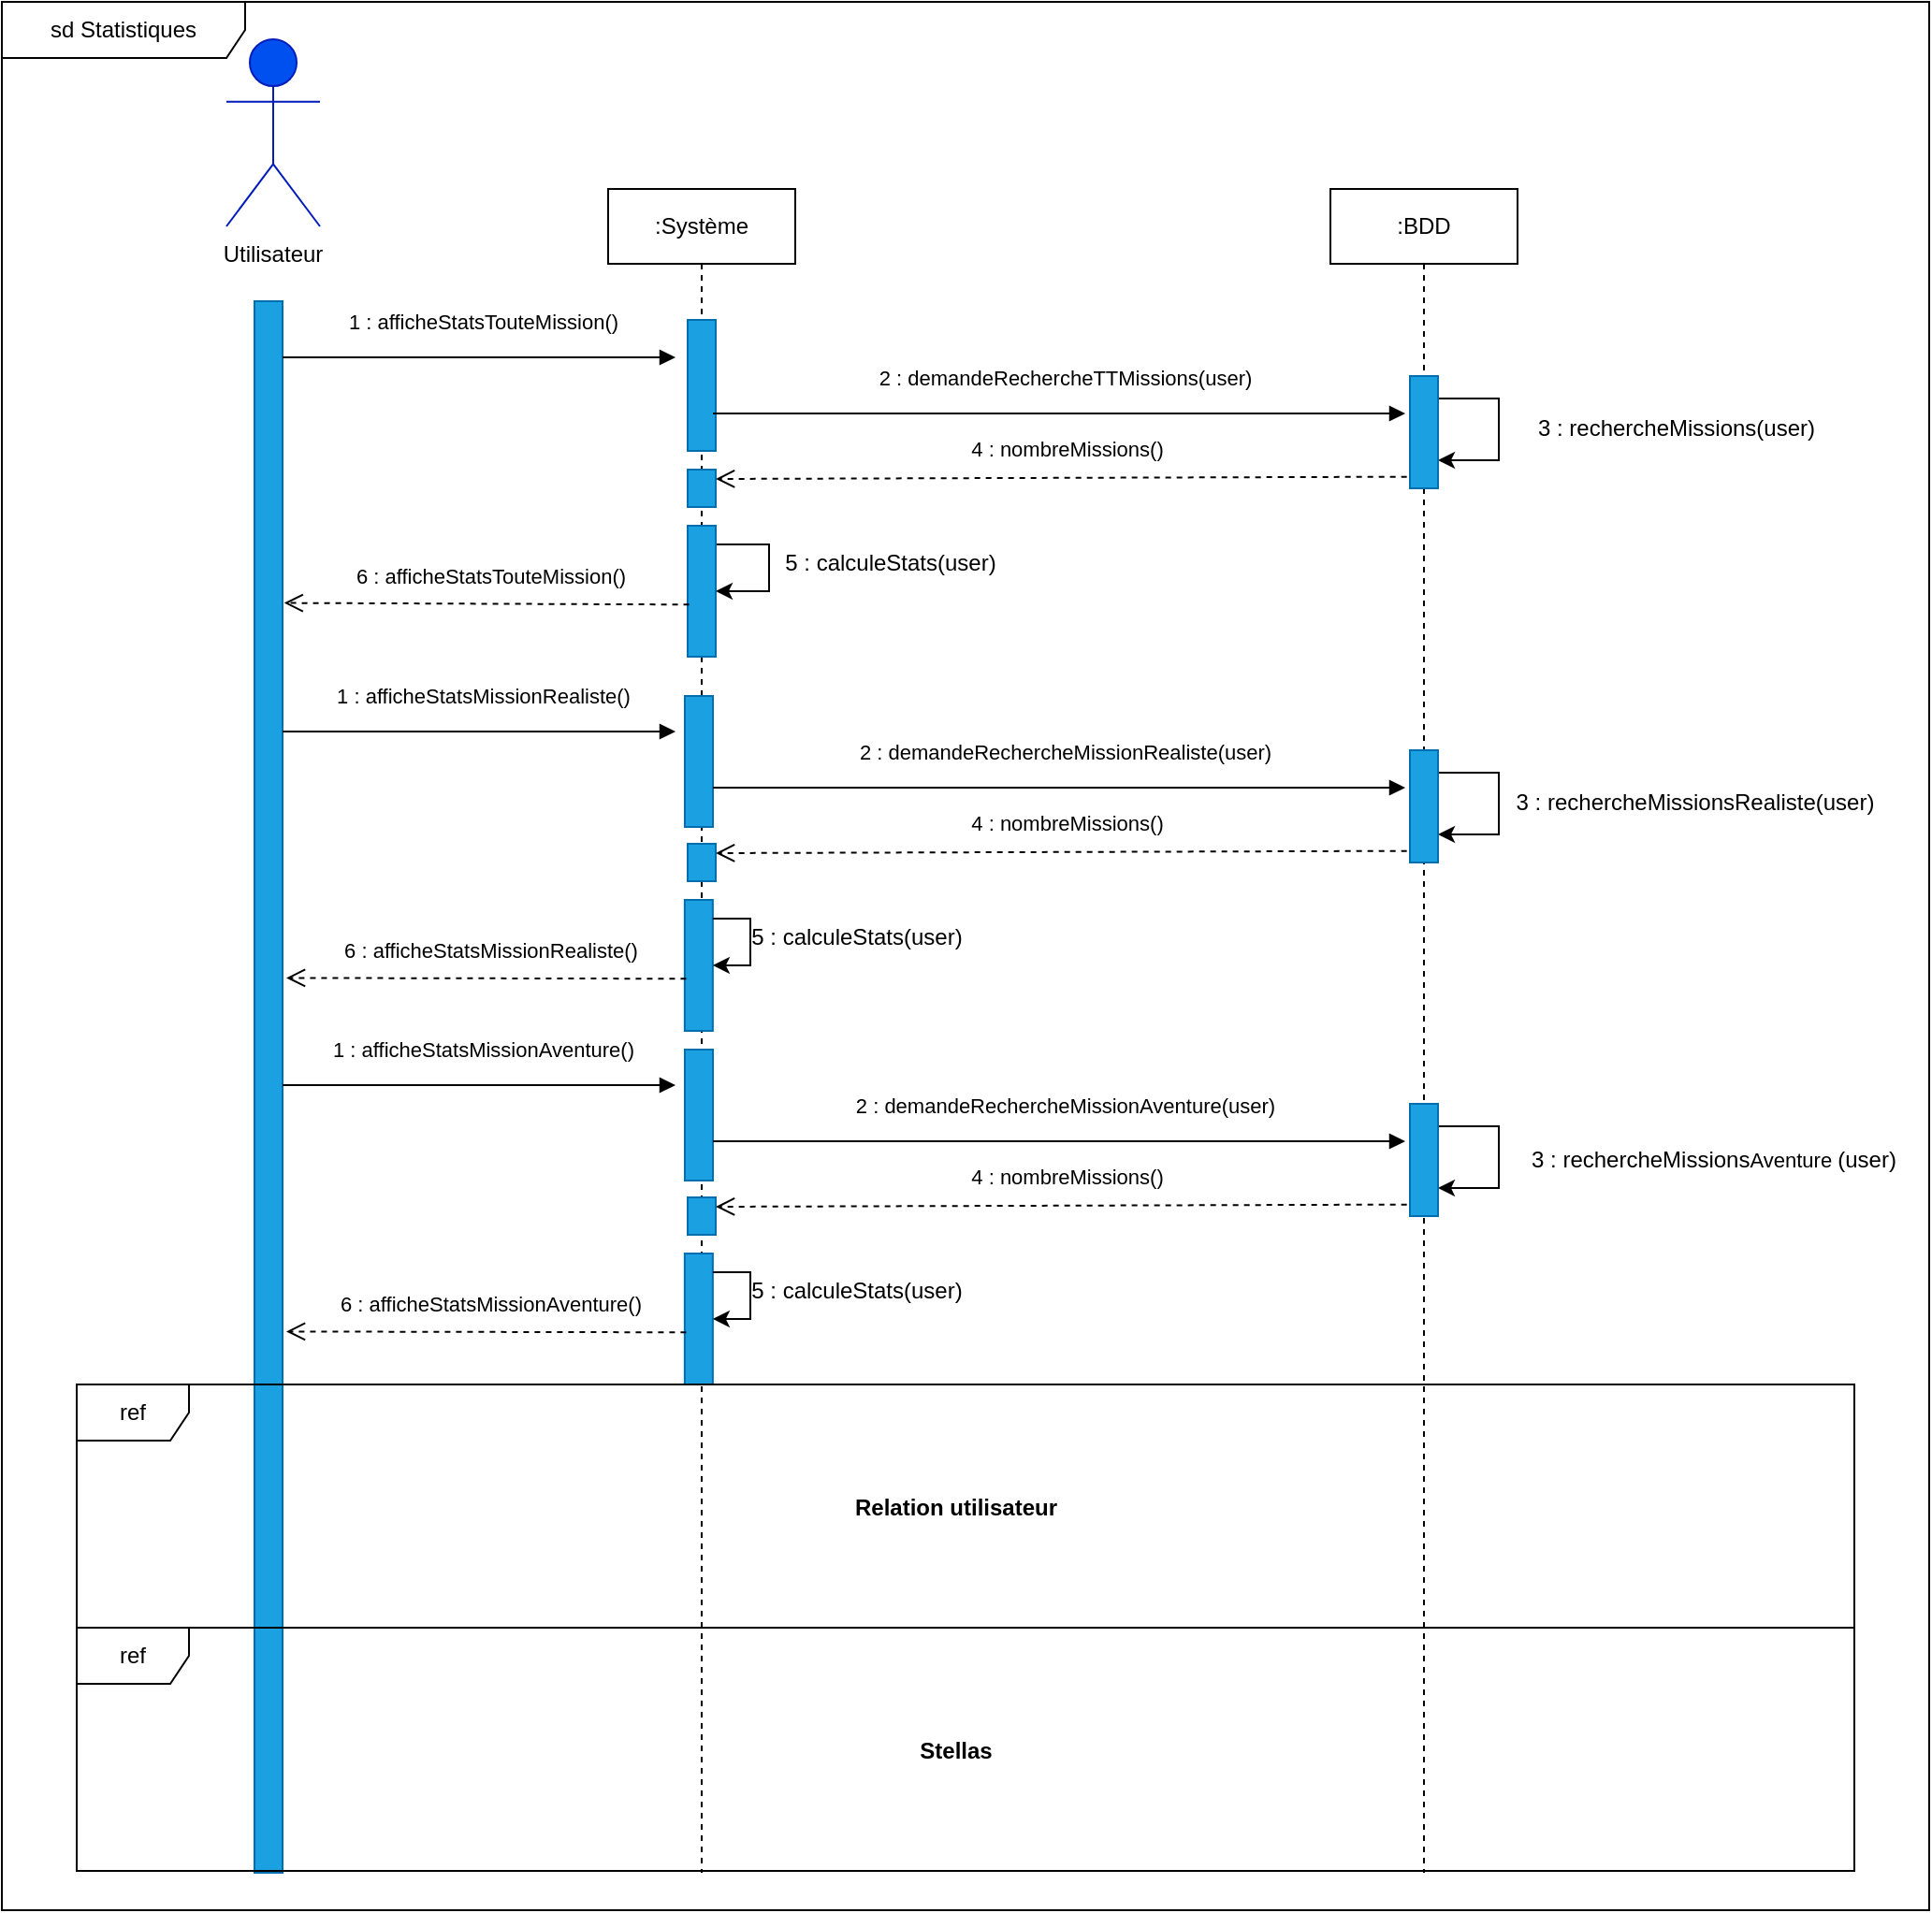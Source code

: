 <mxfile version="20.6.0" type="device"><diagram id="M-pu-cOKjHEZvPsEpOY4" name="Page-1"><mxGraphModel dx="2500" dy="867" grid="1" gridSize="10" guides="1" tooltips="1" connect="1" arrows="1" fold="1" page="1" pageScale="1" pageWidth="827" pageHeight="1169" math="0" shadow="0"><root><mxCell id="0"/><mxCell id="1" parent="0"/><mxCell id="OMeM30PVV8WrVPDrTTRZ-1" value="&lt;b&gt;Utilisateur&lt;/b&gt;" style="shape=umlActor;verticalLabelPosition=bottom;verticalAlign=top;html=1;fillColor=#0050ef;fontColor=#ffffff;strokeColor=#001DBC;" vertex="1" parent="1"><mxGeometry x="110" y="190" width="50" height="100" as="geometry"/></mxCell><mxCell id="OMeM30PVV8WrVPDrTTRZ-2" value="Utilisateur" style="text;html=1;strokeColor=none;fillColor=none;align=center;verticalAlign=middle;whiteSpace=wrap;rounded=0;" vertex="1" parent="1"><mxGeometry x="105" y="290" width="60" height="30" as="geometry"/></mxCell><mxCell id="OMeM30PVV8WrVPDrTTRZ-3" value=":Système" style="shape=umlLifeline;perimeter=lifelinePerimeter;whiteSpace=wrap;html=1;container=1;collapsible=0;recursiveResize=0;outlineConnect=0;" vertex="1" parent="1"><mxGeometry x="314" y="270" width="100" height="900" as="geometry"/></mxCell><mxCell id="OMeM30PVV8WrVPDrTTRZ-4" value="" style="rounded=0;whiteSpace=wrap;html=1;fillColor=#1ba1e2;fontColor=#ffffff;strokeColor=#006EAF;" vertex="1" parent="OMeM30PVV8WrVPDrTTRZ-3"><mxGeometry x="42.5" y="180" width="15" height="70" as="geometry"/></mxCell><mxCell id="OMeM30PVV8WrVPDrTTRZ-5" value="" style="rounded=0;whiteSpace=wrap;html=1;fillColor=#1ba1e2;fontColor=#ffffff;strokeColor=#006EAF;" vertex="1" parent="OMeM30PVV8WrVPDrTTRZ-3"><mxGeometry x="42.5" y="150" width="15" height="20" as="geometry"/></mxCell><mxCell id="OMeM30PVV8WrVPDrTTRZ-21" style="edgeStyle=orthogonalEdgeStyle;rounded=0;orthogonalLoop=1;jettySize=auto;html=1;entryX=1;entryY=0.5;entryDx=0;entryDy=0;" edge="1" parent="OMeM30PVV8WrVPDrTTRZ-3" target="OMeM30PVV8WrVPDrTTRZ-4"><mxGeometry relative="1" as="geometry"><mxPoint x="58" y="190" as="sourcePoint"/><Array as="points"><mxPoint x="58" y="190"/><mxPoint x="86" y="190"/><mxPoint x="86" y="215"/></Array></mxGeometry></mxCell><mxCell id="OMeM30PVV8WrVPDrTTRZ-47" value="" style="rounded=0;whiteSpace=wrap;html=1;fillColor=#1ba1e2;fontColor=#ffffff;strokeColor=#006EAF;" vertex="1" parent="OMeM30PVV8WrVPDrTTRZ-3"><mxGeometry x="42.5" y="350" width="15" height="20" as="geometry"/></mxCell><mxCell id="OMeM30PVV8WrVPDrTTRZ-54" value="" style="rounded=0;whiteSpace=wrap;html=1;fillColor=#1ba1e2;fontColor=#ffffff;strokeColor=#006EAF;" vertex="1" parent="OMeM30PVV8WrVPDrTTRZ-3"><mxGeometry x="41" y="271" width="15" height="70" as="geometry"/></mxCell><mxCell id="OMeM30PVV8WrVPDrTTRZ-55" value="" style="rounded=0;whiteSpace=wrap;html=1;fillColor=#1ba1e2;fontColor=#ffffff;strokeColor=#006EAF;" vertex="1" parent="OMeM30PVV8WrVPDrTTRZ-3"><mxGeometry x="40.93" y="380" width="15" height="70" as="geometry"/></mxCell><mxCell id="OMeM30PVV8WrVPDrTTRZ-59" style="edgeStyle=orthogonalEdgeStyle;rounded=0;orthogonalLoop=1;jettySize=auto;html=1;entryX=1;entryY=0.5;entryDx=0;entryDy=0;" edge="1" parent="OMeM30PVV8WrVPDrTTRZ-3" source="OMeM30PVV8WrVPDrTTRZ-55" target="OMeM30PVV8WrVPDrTTRZ-55"><mxGeometry relative="1" as="geometry"><Array as="points"><mxPoint x="76" y="390"/><mxPoint x="76" y="415"/></Array></mxGeometry></mxCell><mxCell id="OMeM30PVV8WrVPDrTTRZ-61" value="" style="rounded=0;whiteSpace=wrap;html=1;fillColor=#1ba1e2;fontColor=#ffffff;strokeColor=#006EAF;" vertex="1" parent="OMeM30PVV8WrVPDrTTRZ-3"><mxGeometry x="42.5" y="539" width="15" height="20" as="geometry"/></mxCell><mxCell id="OMeM30PVV8WrVPDrTTRZ-62" value="" style="rounded=0;whiteSpace=wrap;html=1;fillColor=#1ba1e2;fontColor=#ffffff;strokeColor=#006EAF;" vertex="1" parent="OMeM30PVV8WrVPDrTTRZ-3"><mxGeometry x="41" y="460" width="15" height="70" as="geometry"/></mxCell><mxCell id="OMeM30PVV8WrVPDrTTRZ-63" value="" style="rounded=0;whiteSpace=wrap;html=1;fillColor=#1ba1e2;fontColor=#ffffff;strokeColor=#006EAF;" vertex="1" parent="OMeM30PVV8WrVPDrTTRZ-3"><mxGeometry x="40.93" y="569" width="15" height="70" as="geometry"/></mxCell><mxCell id="OMeM30PVV8WrVPDrTTRZ-64" style="edgeStyle=orthogonalEdgeStyle;rounded=0;orthogonalLoop=1;jettySize=auto;html=1;entryX=1;entryY=0.5;entryDx=0;entryDy=0;" edge="1" source="OMeM30PVV8WrVPDrTTRZ-63" target="OMeM30PVV8WrVPDrTTRZ-63" parent="OMeM30PVV8WrVPDrTTRZ-3"><mxGeometry relative="1" as="geometry"><Array as="points"><mxPoint x="76" y="579"/><mxPoint x="76" y="604"/></Array></mxGeometry></mxCell><mxCell id="OMeM30PVV8WrVPDrTTRZ-6" value=":BDD" style="shape=umlLifeline;perimeter=lifelinePerimeter;whiteSpace=wrap;html=1;container=1;collapsible=0;recursiveResize=0;outlineConnect=0;" vertex="1" parent="1"><mxGeometry x="700" y="270" width="100" height="900" as="geometry"/></mxCell><mxCell id="OMeM30PVV8WrVPDrTTRZ-7" style="edgeStyle=orthogonalEdgeStyle;rounded=0;orthogonalLoop=1;jettySize=auto;html=1;exitX=1;exitY=0.25;exitDx=0;exitDy=0;entryX=1;entryY=0.75;entryDx=0;entryDy=0;" edge="1" parent="OMeM30PVV8WrVPDrTTRZ-6" source="OMeM30PVV8WrVPDrTTRZ-8" target="OMeM30PVV8WrVPDrTTRZ-8"><mxGeometry relative="1" as="geometry"><Array as="points"><mxPoint x="58" y="112"/><mxPoint x="90" y="112"/><mxPoint x="90" y="145"/></Array></mxGeometry></mxCell><mxCell id="OMeM30PVV8WrVPDrTTRZ-8" value="" style="rounded=0;whiteSpace=wrap;html=1;fillColor=#1ba1e2;fontColor=#ffffff;strokeColor=#006EAF;" vertex="1" parent="OMeM30PVV8WrVPDrTTRZ-6"><mxGeometry x="42.5" y="100" width="15" height="60" as="geometry"/></mxCell><mxCell id="OMeM30PVV8WrVPDrTTRZ-48" style="edgeStyle=orthogonalEdgeStyle;rounded=0;orthogonalLoop=1;jettySize=auto;html=1;exitX=1;exitY=0.25;exitDx=0;exitDy=0;entryX=1;entryY=0.75;entryDx=0;entryDy=0;" edge="1" source="OMeM30PVV8WrVPDrTTRZ-49" target="OMeM30PVV8WrVPDrTTRZ-49" parent="OMeM30PVV8WrVPDrTTRZ-6"><mxGeometry relative="1" as="geometry"><Array as="points"><mxPoint x="58" y="312"/><mxPoint x="90" y="312"/><mxPoint x="90" y="345"/></Array></mxGeometry></mxCell><mxCell id="OMeM30PVV8WrVPDrTTRZ-49" value="" style="rounded=0;whiteSpace=wrap;html=1;fillColor=#1ba1e2;fontColor=#ffffff;strokeColor=#006EAF;" vertex="1" parent="OMeM30PVV8WrVPDrTTRZ-6"><mxGeometry x="42.5" y="300" width="15" height="60" as="geometry"/></mxCell><mxCell id="OMeM30PVV8WrVPDrTTRZ-65" style="edgeStyle=orthogonalEdgeStyle;rounded=0;orthogonalLoop=1;jettySize=auto;html=1;exitX=1;exitY=0.25;exitDx=0;exitDy=0;entryX=1;entryY=0.75;entryDx=0;entryDy=0;" edge="1" source="OMeM30PVV8WrVPDrTTRZ-66" target="OMeM30PVV8WrVPDrTTRZ-66" parent="OMeM30PVV8WrVPDrTTRZ-6"><mxGeometry relative="1" as="geometry"><Array as="points"><mxPoint x="58" y="501"/><mxPoint x="90" y="501"/><mxPoint x="90" y="534"/></Array></mxGeometry></mxCell><mxCell id="OMeM30PVV8WrVPDrTTRZ-66" value="" style="rounded=0;whiteSpace=wrap;html=1;fillColor=#1ba1e2;fontColor=#ffffff;strokeColor=#006EAF;" vertex="1" parent="OMeM30PVV8WrVPDrTTRZ-6"><mxGeometry x="42.5" y="489" width="15" height="60" as="geometry"/></mxCell><mxCell id="OMeM30PVV8WrVPDrTTRZ-9" value="" style="rounded=0;whiteSpace=wrap;html=1;fillColor=#1ba1e2;fontColor=#ffffff;strokeColor=#006EAF;" vertex="1" parent="1"><mxGeometry x="125" y="330" width="15" height="840" as="geometry"/></mxCell><mxCell id="OMeM30PVV8WrVPDrTTRZ-10" value="" style="rounded=0;whiteSpace=wrap;html=1;fillColor=#1ba1e2;fontColor=#ffffff;strokeColor=#006EAF;" vertex="1" parent="1"><mxGeometry x="356.5" y="340" width="15" height="70" as="geometry"/></mxCell><mxCell id="OMeM30PVV8WrVPDrTTRZ-11" value="1 : afficheStatsTouteMission()" style="html=1;verticalAlign=bottom;endArrow=block;rounded=0;" edge="1" parent="1"><mxGeometry x="0.016" y="10" width="80" relative="1" as="geometry"><mxPoint x="140" y="360" as="sourcePoint"/><mxPoint x="350" y="360" as="targetPoint"/><mxPoint as="offset"/></mxGeometry></mxCell><mxCell id="OMeM30PVV8WrVPDrTTRZ-12" value="2 : demandeRechercheTTMissions(user)" style="html=1;verticalAlign=bottom;endArrow=block;rounded=0;" edge="1" parent="1"><mxGeometry x="0.016" y="10" width="80" relative="1" as="geometry"><mxPoint x="370" y="390" as="sourcePoint"/><mxPoint x="740" y="390" as="targetPoint"/><mxPoint as="offset"/></mxGeometry></mxCell><mxCell id="OMeM30PVV8WrVPDrTTRZ-13" value="3 : rechercheMissions(user)" style="text;html=1;strokeColor=none;fillColor=none;align=center;verticalAlign=middle;whiteSpace=wrap;rounded=0;" vertex="1" parent="1"><mxGeometry x="790" y="383" width="190" height="30" as="geometry"/></mxCell><mxCell id="OMeM30PVV8WrVPDrTTRZ-14" value="4 : nombreMissions()" style="html=1;verticalAlign=bottom;endArrow=open;dashed=1;endSize=8;rounded=0;exitX=-0.111;exitY=0.897;exitDx=0;exitDy=0;exitPerimeter=0;entryX=1;entryY=0.25;entryDx=0;entryDy=0;" edge="1" parent="1" source="OMeM30PVV8WrVPDrTTRZ-8" target="OMeM30PVV8WrVPDrTTRZ-5"><mxGeometry x="-0.016" y="-6" relative="1" as="geometry"><mxPoint x="752.5" y="705" as="sourcePoint"/><mxPoint x="440" y="424" as="targetPoint"/><mxPoint as="offset"/></mxGeometry></mxCell><mxCell id="OMeM30PVV8WrVPDrTTRZ-15" value="6 :&amp;nbsp;afficheStatsTouteMission()" style="html=1;verticalAlign=bottom;endArrow=open;dashed=1;endSize=8;rounded=0;exitX=0.052;exitY=0.602;exitDx=0;exitDy=0;exitPerimeter=0;entryX=1.056;entryY=0.192;entryDx=0;entryDy=0;entryPerimeter=0;" edge="1" parent="1" source="OMeM30PVV8WrVPDrTTRZ-4" target="OMeM30PVV8WrVPDrTTRZ-9"><mxGeometry x="-0.016" y="-6" relative="1" as="geometry"><mxPoint x="349.335" y="460.0" as="sourcePoint"/><mxPoint x="140" y="461" as="targetPoint"/><mxPoint as="offset"/></mxGeometry></mxCell><mxCell id="OMeM30PVV8WrVPDrTTRZ-16" value="ref" style="shape=umlFrame;whiteSpace=wrap;html=1;" vertex="1" parent="1"><mxGeometry x="30" y="909" width="950" height="130" as="geometry"/></mxCell><mxCell id="OMeM30PVV8WrVPDrTTRZ-17" value="Relation utilisateur" style="text;align=center;fontStyle=1;verticalAlign=middle;spacingLeft=3;spacingRight=3;strokeColor=none;rotatable=0;points=[[0,0.5],[1,0.5]];portConstraint=eastwest;" vertex="1" parent="1"><mxGeometry x="460" y="961" width="80" height="26" as="geometry"/></mxCell><mxCell id="OMeM30PVV8WrVPDrTTRZ-18" value="ref" style="shape=umlFrame;whiteSpace=wrap;html=1;" vertex="1" parent="1"><mxGeometry x="30" y="1039" width="950" height="130" as="geometry"/></mxCell><mxCell id="OMeM30PVV8WrVPDrTTRZ-19" value="Stellas" style="text;align=center;fontStyle=1;verticalAlign=middle;spacingLeft=3;spacingRight=3;strokeColor=none;rotatable=0;points=[[0,0.5],[1,0.5]];portConstraint=eastwest;" vertex="1" parent="1"><mxGeometry x="460" y="1091" width="80" height="26" as="geometry"/></mxCell><mxCell id="OMeM30PVV8WrVPDrTTRZ-22" value="5 : calculeStats(user)" style="text;html=1;strokeColor=none;fillColor=none;align=center;verticalAlign=middle;whiteSpace=wrap;rounded=0;" vertex="1" parent="1"><mxGeometry x="390" y="460" width="150" height="20" as="geometry"/></mxCell><mxCell id="OMeM30PVV8WrVPDrTTRZ-50" value="1 : afficheStatsMissionRealiste()" style="html=1;verticalAlign=bottom;endArrow=block;rounded=0;" edge="1" parent="1"><mxGeometry x="0.016" y="10" width="80" relative="1" as="geometry"><mxPoint x="140" y="560" as="sourcePoint"/><mxPoint x="350" y="560" as="targetPoint"/><mxPoint as="offset"/></mxGeometry></mxCell><mxCell id="OMeM30PVV8WrVPDrTTRZ-51" value="2 : demandeRechercheMissionRealiste(user)" style="html=1;verticalAlign=bottom;endArrow=block;rounded=0;" edge="1" parent="1"><mxGeometry x="0.016" y="10" width="80" relative="1" as="geometry"><mxPoint x="370" y="590" as="sourcePoint"/><mxPoint x="740" y="590" as="targetPoint"/><mxPoint as="offset"/></mxGeometry></mxCell><mxCell id="OMeM30PVV8WrVPDrTTRZ-52" value="3 : rechercheMissionsRealiste(user)" style="text;html=1;strokeColor=none;fillColor=none;align=center;verticalAlign=middle;whiteSpace=wrap;rounded=0;" vertex="1" parent="1"><mxGeometry x="790" y="583" width="210" height="30" as="geometry"/></mxCell><mxCell id="OMeM30PVV8WrVPDrTTRZ-53" value="4 : nombreMissions()" style="html=1;verticalAlign=bottom;endArrow=open;dashed=1;endSize=8;rounded=0;exitX=-0.111;exitY=0.897;exitDx=0;exitDy=0;exitPerimeter=0;entryX=1;entryY=0.25;entryDx=0;entryDy=0;" edge="1" source="OMeM30PVV8WrVPDrTTRZ-49" target="OMeM30PVV8WrVPDrTTRZ-47" parent="1"><mxGeometry x="-0.016" y="-6" relative="1" as="geometry"><mxPoint x="752.5" y="905" as="sourcePoint"/><mxPoint x="440" y="624" as="targetPoint"/><mxPoint as="offset"/></mxGeometry></mxCell><mxCell id="OMeM30PVV8WrVPDrTTRZ-57" value="6 :&amp;nbsp;afficheStatsMissionRealiste()" style="html=1;verticalAlign=bottom;endArrow=open;dashed=1;endSize=8;rounded=0;exitX=0.052;exitY=0.602;exitDx=0;exitDy=0;exitPerimeter=0;entryX=1.238;entryY=0.231;entryDx=0;entryDy=0;entryPerimeter=0;" edge="1" source="OMeM30PVV8WrVPDrTTRZ-55" parent="1"><mxGeometry x="-0.016" y="-6" relative="1" as="geometry"><mxPoint x="347.765" y="660" as="sourcePoint"/><mxPoint x="142.0" y="691.7" as="targetPoint"/><mxPoint as="offset"/></mxGeometry></mxCell><mxCell id="OMeM30PVV8WrVPDrTTRZ-58" value="5 : calculeStats(user)" style="text;html=1;strokeColor=none;fillColor=none;align=center;verticalAlign=middle;whiteSpace=wrap;rounded=0;" vertex="1" parent="1"><mxGeometry x="371.5" y="660" width="150" height="20" as="geometry"/></mxCell><mxCell id="OMeM30PVV8WrVPDrTTRZ-67" value="1 : afficheStatsMissionAventure()" style="html=1;verticalAlign=bottom;endArrow=block;rounded=0;" edge="1" parent="1"><mxGeometry x="0.016" y="10" width="80" relative="1" as="geometry"><mxPoint x="140" y="749" as="sourcePoint"/><mxPoint x="350" y="749" as="targetPoint"/><mxPoint as="offset"/></mxGeometry></mxCell><mxCell id="OMeM30PVV8WrVPDrTTRZ-68" value="2 : demandeRechercheMissionAventure(user)" style="html=1;verticalAlign=bottom;endArrow=block;rounded=0;" edge="1" parent="1"><mxGeometry x="0.016" y="10" width="80" relative="1" as="geometry"><mxPoint x="370" y="779" as="sourcePoint"/><mxPoint x="740" y="779" as="targetPoint"/><mxPoint as="offset"/></mxGeometry></mxCell><mxCell id="OMeM30PVV8WrVPDrTTRZ-69" value="3 : rechercheMissions&lt;span style=&quot;font-size: 11px; background-color: rgb(255, 255, 255);&quot;&gt;Aventure&amp;nbsp;&lt;/span&gt;(user)" style="text;html=1;strokeColor=none;fillColor=none;align=center;verticalAlign=middle;whiteSpace=wrap;rounded=0;" vertex="1" parent="1"><mxGeometry x="800" y="780" width="210" height="18" as="geometry"/></mxCell><mxCell id="OMeM30PVV8WrVPDrTTRZ-70" value="4 : nombreMissions()" style="html=1;verticalAlign=bottom;endArrow=open;dashed=1;endSize=8;rounded=0;exitX=-0.111;exitY=0.897;exitDx=0;exitDy=0;exitPerimeter=0;entryX=1;entryY=0.25;entryDx=0;entryDy=0;" edge="1" source="OMeM30PVV8WrVPDrTTRZ-66" target="OMeM30PVV8WrVPDrTTRZ-61" parent="1"><mxGeometry x="-0.016" y="-6" relative="1" as="geometry"><mxPoint x="752.5" y="1094" as="sourcePoint"/><mxPoint x="440" y="813" as="targetPoint"/><mxPoint as="offset"/></mxGeometry></mxCell><mxCell id="OMeM30PVV8WrVPDrTTRZ-71" value="6 :&amp;nbsp;afficheStatsMissionAventure()" style="html=1;verticalAlign=bottom;endArrow=open;dashed=1;endSize=8;rounded=0;exitX=0.052;exitY=0.602;exitDx=0;exitDy=0;exitPerimeter=0;entryX=1.238;entryY=0.231;entryDx=0;entryDy=0;entryPerimeter=0;" edge="1" source="OMeM30PVV8WrVPDrTTRZ-63" parent="1"><mxGeometry x="-0.016" y="-6" relative="1" as="geometry"><mxPoint x="347.765" y="849" as="sourcePoint"/><mxPoint x="142.0" y="880.7" as="targetPoint"/><mxPoint as="offset"/></mxGeometry></mxCell><mxCell id="OMeM30PVV8WrVPDrTTRZ-72" value="5 : calculeStats(user)" style="text;html=1;strokeColor=none;fillColor=none;align=center;verticalAlign=middle;whiteSpace=wrap;rounded=0;" vertex="1" parent="1"><mxGeometry x="371.5" y="849" width="150" height="20" as="geometry"/></mxCell><mxCell id="OMeM30PVV8WrVPDrTTRZ-74" value="sd Statistiques" style="shape=umlFrame;whiteSpace=wrap;html=1;width=130;height=30;" vertex="1" parent="1"><mxGeometry x="-10" y="170" width="1030" height="1020" as="geometry"/></mxCell></root></mxGraphModel></diagram></mxfile>